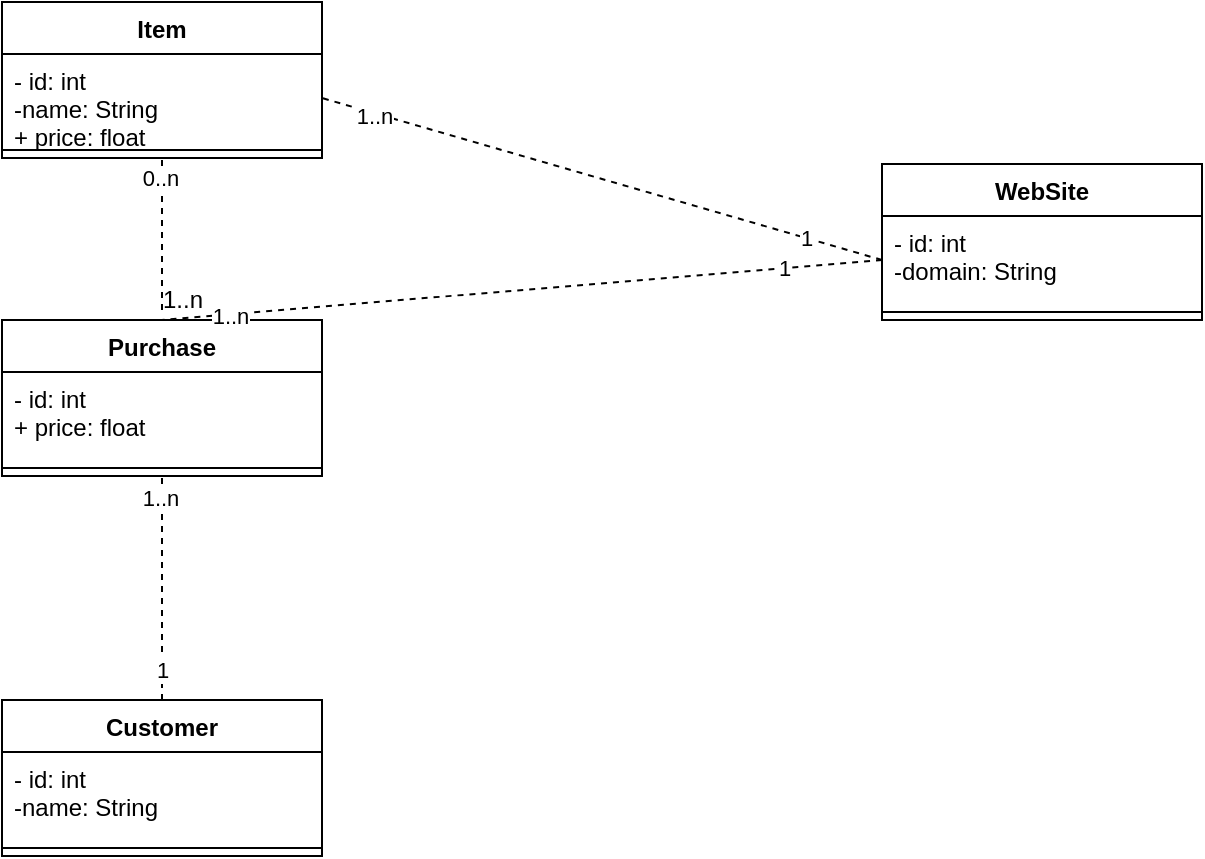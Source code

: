 <mxfile version="14.5.1" type="device"><diagram name="Page-1" id="929967ad-93f9-6ef4-fab6-5d389245f69c"><mxGraphModel dx="1033" dy="593" grid="1" gridSize="10" guides="1" tooltips="1" connect="1" arrows="1" fold="1" page="1" pageScale="1.5" pageWidth="1169" pageHeight="826" background="none" math="0" shadow="0"><root><mxCell id="0" style=";html=1;"/><mxCell id="1" style=";html=1;" parent="0"/><mxCell id="TIQc6lnkoKzHxQkqaO9o-1" value="Customer" style="swimlane;fontStyle=1;align=center;verticalAlign=top;childLayout=stackLayout;horizontal=1;startSize=26;horizontalStack=0;resizeParent=1;resizeParentMax=0;resizeLast=0;collapsible=1;marginBottom=0;" parent="1" vertex="1"><mxGeometry x="520" y="900" width="160" height="78" as="geometry"/></mxCell><mxCell id="TIQc6lnkoKzHxQkqaO9o-2" value="- id: int&#10;-name: String&#10;" style="text;strokeColor=none;fillColor=none;align=left;verticalAlign=top;spacingLeft=4;spacingRight=4;overflow=hidden;rotatable=0;points=[[0,0.5],[1,0.5]];portConstraint=eastwest;" parent="TIQc6lnkoKzHxQkqaO9o-1" vertex="1"><mxGeometry y="26" width="160" height="44" as="geometry"/></mxCell><mxCell id="TIQc6lnkoKzHxQkqaO9o-3" value="" style="line;strokeWidth=1;fillColor=none;align=left;verticalAlign=middle;spacingTop=-1;spacingLeft=3;spacingRight=3;rotatable=0;labelPosition=right;points=[];portConstraint=eastwest;" parent="TIQc6lnkoKzHxQkqaO9o-1" vertex="1"><mxGeometry y="70" width="160" height="8" as="geometry"/></mxCell><mxCell id="TIQc6lnkoKzHxQkqaO9o-5" value="Item" style="swimlane;fontStyle=1;align=center;verticalAlign=top;childLayout=stackLayout;horizontal=1;startSize=26;horizontalStack=0;resizeParent=1;resizeParentMax=0;resizeLast=0;collapsible=1;marginBottom=0;" parent="1" vertex="1"><mxGeometry x="520" y="551" width="160" height="78" as="geometry"/></mxCell><mxCell id="TIQc6lnkoKzHxQkqaO9o-6" value="- id: int&#10;-name: String&#10;+ price: float&#10;" style="text;strokeColor=none;fillColor=none;align=left;verticalAlign=top;spacingLeft=4;spacingRight=4;overflow=hidden;rotatable=0;points=[[0,0.5],[1,0.5]];portConstraint=eastwest;" parent="TIQc6lnkoKzHxQkqaO9o-5" vertex="1"><mxGeometry y="26" width="160" height="44" as="geometry"/></mxCell><mxCell id="TIQc6lnkoKzHxQkqaO9o-7" value="" style="line;strokeWidth=1;fillColor=none;align=left;verticalAlign=middle;spacingTop=-1;spacingLeft=3;spacingRight=3;rotatable=0;labelPosition=right;points=[];portConstraint=eastwest;" parent="TIQc6lnkoKzHxQkqaO9o-5" vertex="1"><mxGeometry y="70" width="160" height="8" as="geometry"/></mxCell><mxCell id="TIQc6lnkoKzHxQkqaO9o-10" value="Purchase" style="swimlane;fontStyle=1;align=center;verticalAlign=top;childLayout=stackLayout;horizontal=1;startSize=26;horizontalStack=0;resizeParent=1;resizeParentMax=0;resizeLast=0;collapsible=1;marginBottom=0;" parent="1" vertex="1"><mxGeometry x="520" y="710" width="160" height="78" as="geometry"/></mxCell><mxCell id="TIQc6lnkoKzHxQkqaO9o-11" value="- id: int&#10;+ price: float&#10;" style="text;strokeColor=none;fillColor=none;align=left;verticalAlign=top;spacingLeft=4;spacingRight=4;overflow=hidden;rotatable=0;points=[[0,0.5],[1,0.5]];portConstraint=eastwest;" parent="TIQc6lnkoKzHxQkqaO9o-10" vertex="1"><mxGeometry y="26" width="160" height="44" as="geometry"/></mxCell><mxCell id="TIQc6lnkoKzHxQkqaO9o-12" value="" style="line;strokeWidth=1;fillColor=none;align=left;verticalAlign=middle;spacingTop=-1;spacingLeft=3;spacingRight=3;rotatable=0;labelPosition=right;points=[];portConstraint=eastwest;" parent="TIQc6lnkoKzHxQkqaO9o-10" vertex="1"><mxGeometry y="70" width="160" height="8" as="geometry"/></mxCell><mxCell id="TIQc6lnkoKzHxQkqaO9o-15" value="" style="endArrow=none;dashed=1;html=1;" parent="1" edge="1"><mxGeometry width="50" height="50" relative="1" as="geometry"><mxPoint x="600" y="705" as="sourcePoint"/><mxPoint x="600" y="629" as="targetPoint"/></mxGeometry></mxCell><mxCell id="TIQc6lnkoKzHxQkqaO9o-23" value="0..n" style="edgeLabel;html=1;align=center;verticalAlign=middle;resizable=0;points=[];" parent="TIQc6lnkoKzHxQkqaO9o-15" vertex="1" connectable="0"><mxGeometry x="0.737" y="1" relative="1" as="geometry"><mxPoint as="offset"/></mxGeometry></mxCell><mxCell id="TIQc6lnkoKzHxQkqaO9o-16" value="1..n" style="text;html=1;align=center;verticalAlign=middle;resizable=0;points=[];autosize=1;" parent="1" vertex="1"><mxGeometry x="590" y="690" width="40" height="20" as="geometry"/></mxCell><mxCell id="TIQc6lnkoKzHxQkqaO9o-17" value="WebSite" style="swimlane;fontStyle=1;align=center;verticalAlign=top;childLayout=stackLayout;horizontal=1;startSize=26;horizontalStack=0;resizeParent=1;resizeParentMax=0;resizeLast=0;collapsible=1;marginBottom=0;" parent="1" vertex="1"><mxGeometry x="960" y="632" width="160" height="78" as="geometry"/></mxCell><mxCell id="TIQc6lnkoKzHxQkqaO9o-18" value="- id: int&#10;-domain: String&#10;" style="text;strokeColor=none;fillColor=none;align=left;verticalAlign=top;spacingLeft=4;spacingRight=4;overflow=hidden;rotatable=0;points=[[0,0.5],[1,0.5]];portConstraint=eastwest;" parent="TIQc6lnkoKzHxQkqaO9o-17" vertex="1"><mxGeometry y="26" width="160" height="44" as="geometry"/></mxCell><mxCell id="TIQc6lnkoKzHxQkqaO9o-19" value="" style="line;strokeWidth=1;fillColor=none;align=left;verticalAlign=middle;spacingTop=-1;spacingLeft=3;spacingRight=3;rotatable=0;labelPosition=right;points=[];portConstraint=eastwest;" parent="TIQc6lnkoKzHxQkqaO9o-17" vertex="1"><mxGeometry y="70" width="160" height="8" as="geometry"/></mxCell><mxCell id="TIQc6lnkoKzHxQkqaO9o-20" value="" style="endArrow=none;dashed=1;html=1;entryX=1;entryY=0.5;entryDx=0;entryDy=0;exitX=0;exitY=0.5;exitDx=0;exitDy=0;" parent="1" source="TIQc6lnkoKzHxQkqaO9o-18" target="TIQc6lnkoKzHxQkqaO9o-6" edge="1"><mxGeometry width="50" height="50" relative="1" as="geometry"><mxPoint x="610" y="715" as="sourcePoint"/><mxPoint x="610" y="639" as="targetPoint"/></mxGeometry></mxCell><mxCell id="TIQc6lnkoKzHxQkqaO9o-21" value="1" style="edgeLabel;html=1;align=center;verticalAlign=middle;resizable=0;points=[];" parent="TIQc6lnkoKzHxQkqaO9o-20" vertex="1" connectable="0"><mxGeometry x="-0.727" relative="1" as="geometry"><mxPoint as="offset"/></mxGeometry></mxCell><mxCell id="TIQc6lnkoKzHxQkqaO9o-22" value="1..n" style="edgeLabel;html=1;align=center;verticalAlign=middle;resizable=0;points=[];" parent="TIQc6lnkoKzHxQkqaO9o-20" vertex="1" connectable="0"><mxGeometry x="0.812" y="1" relative="1" as="geometry"><mxPoint as="offset"/></mxGeometry></mxCell><mxCell id="TIQc6lnkoKzHxQkqaO9o-24" value="" style="endArrow=none;dashed=1;html=1;entryX=1;entryY=0.5;entryDx=0;entryDy=0;exitX=0;exitY=0.5;exitDx=0;exitDy=0;" parent="1" source="TIQc6lnkoKzHxQkqaO9o-18" edge="1"><mxGeometry width="50" height="50" relative="1" as="geometry"><mxPoint x="900" y="779" as="sourcePoint"/><mxPoint x="600" y="710" as="targetPoint"/></mxGeometry></mxCell><mxCell id="TIQc6lnkoKzHxQkqaO9o-25" value="1" style="edgeLabel;html=1;align=center;verticalAlign=middle;resizable=0;points=[];" parent="TIQc6lnkoKzHxQkqaO9o-24" vertex="1" connectable="0"><mxGeometry x="-0.727" relative="1" as="geometry"><mxPoint as="offset"/></mxGeometry></mxCell><mxCell id="TIQc6lnkoKzHxQkqaO9o-26" value="1..n" style="edgeLabel;html=1;align=center;verticalAlign=middle;resizable=0;points=[];" parent="TIQc6lnkoKzHxQkqaO9o-24" vertex="1" connectable="0"><mxGeometry x="0.812" y="1" relative="1" as="geometry"><mxPoint as="offset"/></mxGeometry></mxCell><mxCell id="PivoivQEBKvyZzNNNAV6-4" value="" style="endArrow=none;dashed=1;html=1;entryX=0.5;entryY=1;entryDx=0;entryDy=0;exitX=0.5;exitY=0;exitDx=0;exitDy=0;" edge="1" parent="1" source="TIQc6lnkoKzHxQkqaO9o-1" target="TIQc6lnkoKzHxQkqaO9o-10"><mxGeometry width="50" height="50" relative="1" as="geometry"><mxPoint x="970" y="690" as="sourcePoint"/><mxPoint x="690" y="609" as="targetPoint"/></mxGeometry></mxCell><mxCell id="PivoivQEBKvyZzNNNAV6-5" value="1" style="edgeLabel;html=1;align=center;verticalAlign=middle;resizable=0;points=[];" vertex="1" connectable="0" parent="PivoivQEBKvyZzNNNAV6-4"><mxGeometry x="-0.727" relative="1" as="geometry"><mxPoint as="offset"/></mxGeometry></mxCell><mxCell id="PivoivQEBKvyZzNNNAV6-6" value="1..n" style="edgeLabel;html=1;align=center;verticalAlign=middle;resizable=0;points=[];" vertex="1" connectable="0" parent="PivoivQEBKvyZzNNNAV6-4"><mxGeometry x="0.812" y="1" relative="1" as="geometry"><mxPoint as="offset"/></mxGeometry></mxCell></root></mxGraphModel></diagram></mxfile>